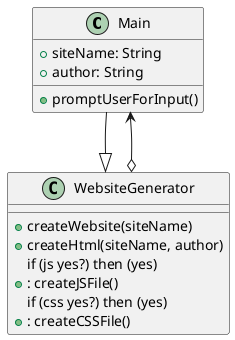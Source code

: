 @startuml
'https://plantuml.com/sequence-diagram

class Main {
    + siteName: String
    + author: String

    + promptUserForInput()
}

class WebsiteGenerator {
    + createWebsite(siteName)
    + createHtml(siteName, author)
    if (js yes?) then (yes)
        + : createJSFile()
    if (css yes?) then (yes)
        + : createCSSFile()
}

Main --|> WebsiteGenerator
WebsiteGenerator o--> Main
@enduml